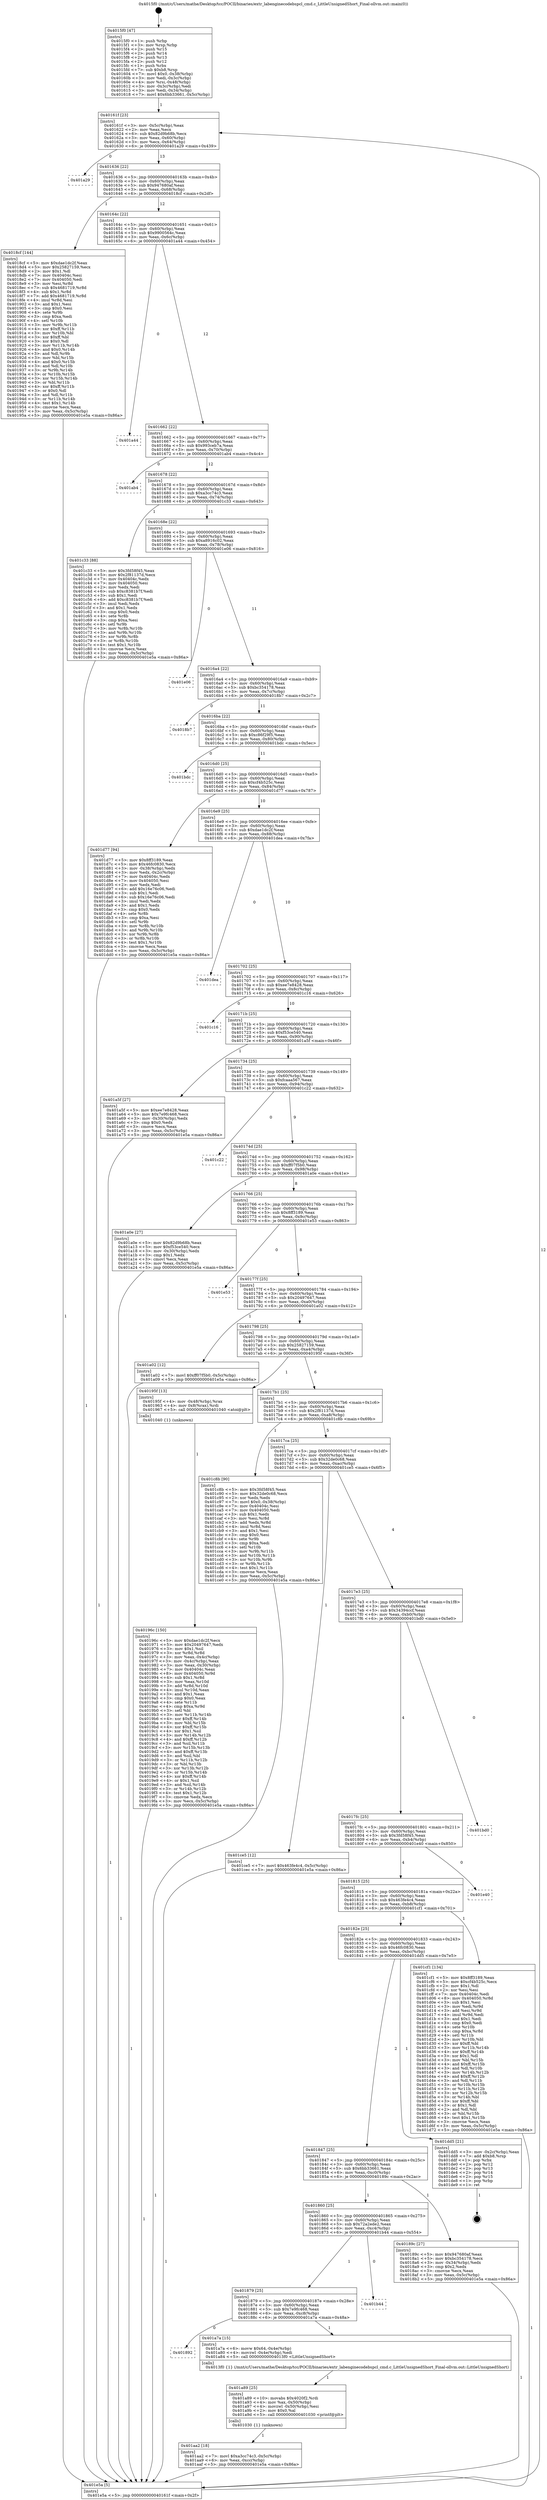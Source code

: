 digraph "0x4015f0" {
  label = "0x4015f0 (/mnt/c/Users/mathe/Desktop/tcc/POCII/binaries/extr_labenginecodebspcl_cmd.c_LittleUnsignedShort_Final-ollvm.out::main(0))"
  labelloc = "t"
  node[shape=record]

  Entry [label="",width=0.3,height=0.3,shape=circle,fillcolor=black,style=filled]
  "0x40161f" [label="{
     0x40161f [23]\l
     | [instrs]\l
     &nbsp;&nbsp;0x40161f \<+3\>: mov -0x5c(%rbp),%eax\l
     &nbsp;&nbsp;0x401622 \<+2\>: mov %eax,%ecx\l
     &nbsp;&nbsp;0x401624 \<+6\>: sub $0x82d9b68b,%ecx\l
     &nbsp;&nbsp;0x40162a \<+3\>: mov %eax,-0x60(%rbp)\l
     &nbsp;&nbsp;0x40162d \<+3\>: mov %ecx,-0x64(%rbp)\l
     &nbsp;&nbsp;0x401630 \<+6\>: je 0000000000401a29 \<main+0x439\>\l
  }"]
  "0x401a29" [label="{
     0x401a29\l
  }", style=dashed]
  "0x401636" [label="{
     0x401636 [22]\l
     | [instrs]\l
     &nbsp;&nbsp;0x401636 \<+5\>: jmp 000000000040163b \<main+0x4b\>\l
     &nbsp;&nbsp;0x40163b \<+3\>: mov -0x60(%rbp),%eax\l
     &nbsp;&nbsp;0x40163e \<+5\>: sub $0x947680af,%eax\l
     &nbsp;&nbsp;0x401643 \<+3\>: mov %eax,-0x68(%rbp)\l
     &nbsp;&nbsp;0x401646 \<+6\>: je 00000000004018cf \<main+0x2df\>\l
  }"]
  Exit [label="",width=0.3,height=0.3,shape=circle,fillcolor=black,style=filled,peripheries=2]
  "0x4018cf" [label="{
     0x4018cf [144]\l
     | [instrs]\l
     &nbsp;&nbsp;0x4018cf \<+5\>: mov $0xdae1dc2f,%eax\l
     &nbsp;&nbsp;0x4018d4 \<+5\>: mov $0x25827159,%ecx\l
     &nbsp;&nbsp;0x4018d9 \<+2\>: mov $0x1,%dl\l
     &nbsp;&nbsp;0x4018db \<+7\>: mov 0x40404c,%esi\l
     &nbsp;&nbsp;0x4018e2 \<+7\>: mov 0x404050,%edi\l
     &nbsp;&nbsp;0x4018e9 \<+3\>: mov %esi,%r8d\l
     &nbsp;&nbsp;0x4018ec \<+7\>: sub $0x4681719,%r8d\l
     &nbsp;&nbsp;0x4018f3 \<+4\>: sub $0x1,%r8d\l
     &nbsp;&nbsp;0x4018f7 \<+7\>: add $0x4681719,%r8d\l
     &nbsp;&nbsp;0x4018fe \<+4\>: imul %r8d,%esi\l
     &nbsp;&nbsp;0x401902 \<+3\>: and $0x1,%esi\l
     &nbsp;&nbsp;0x401905 \<+3\>: cmp $0x0,%esi\l
     &nbsp;&nbsp;0x401908 \<+4\>: sete %r9b\l
     &nbsp;&nbsp;0x40190c \<+3\>: cmp $0xa,%edi\l
     &nbsp;&nbsp;0x40190f \<+4\>: setl %r10b\l
     &nbsp;&nbsp;0x401913 \<+3\>: mov %r9b,%r11b\l
     &nbsp;&nbsp;0x401916 \<+4\>: xor $0xff,%r11b\l
     &nbsp;&nbsp;0x40191a \<+3\>: mov %r10b,%bl\l
     &nbsp;&nbsp;0x40191d \<+3\>: xor $0xff,%bl\l
     &nbsp;&nbsp;0x401920 \<+3\>: xor $0x0,%dl\l
     &nbsp;&nbsp;0x401923 \<+3\>: mov %r11b,%r14b\l
     &nbsp;&nbsp;0x401926 \<+4\>: and $0x0,%r14b\l
     &nbsp;&nbsp;0x40192a \<+3\>: and %dl,%r9b\l
     &nbsp;&nbsp;0x40192d \<+3\>: mov %bl,%r15b\l
     &nbsp;&nbsp;0x401930 \<+4\>: and $0x0,%r15b\l
     &nbsp;&nbsp;0x401934 \<+3\>: and %dl,%r10b\l
     &nbsp;&nbsp;0x401937 \<+3\>: or %r9b,%r14b\l
     &nbsp;&nbsp;0x40193a \<+3\>: or %r10b,%r15b\l
     &nbsp;&nbsp;0x40193d \<+3\>: xor %r15b,%r14b\l
     &nbsp;&nbsp;0x401940 \<+3\>: or %bl,%r11b\l
     &nbsp;&nbsp;0x401943 \<+4\>: xor $0xff,%r11b\l
     &nbsp;&nbsp;0x401947 \<+3\>: or $0x0,%dl\l
     &nbsp;&nbsp;0x40194a \<+3\>: and %dl,%r11b\l
     &nbsp;&nbsp;0x40194d \<+3\>: or %r11b,%r14b\l
     &nbsp;&nbsp;0x401950 \<+4\>: test $0x1,%r14b\l
     &nbsp;&nbsp;0x401954 \<+3\>: cmovne %ecx,%eax\l
     &nbsp;&nbsp;0x401957 \<+3\>: mov %eax,-0x5c(%rbp)\l
     &nbsp;&nbsp;0x40195a \<+5\>: jmp 0000000000401e5a \<main+0x86a\>\l
  }"]
  "0x40164c" [label="{
     0x40164c [22]\l
     | [instrs]\l
     &nbsp;&nbsp;0x40164c \<+5\>: jmp 0000000000401651 \<main+0x61\>\l
     &nbsp;&nbsp;0x401651 \<+3\>: mov -0x60(%rbp),%eax\l
     &nbsp;&nbsp;0x401654 \<+5\>: sub $0x9900564c,%eax\l
     &nbsp;&nbsp;0x401659 \<+3\>: mov %eax,-0x6c(%rbp)\l
     &nbsp;&nbsp;0x40165c \<+6\>: je 0000000000401a44 \<main+0x454\>\l
  }"]
  "0x401aa2" [label="{
     0x401aa2 [18]\l
     | [instrs]\l
     &nbsp;&nbsp;0x401aa2 \<+7\>: movl $0xa3cc74c3,-0x5c(%rbp)\l
     &nbsp;&nbsp;0x401aa9 \<+6\>: mov %eax,-0xcc(%rbp)\l
     &nbsp;&nbsp;0x401aaf \<+5\>: jmp 0000000000401e5a \<main+0x86a\>\l
  }"]
  "0x401a44" [label="{
     0x401a44\l
  }", style=dashed]
  "0x401662" [label="{
     0x401662 [22]\l
     | [instrs]\l
     &nbsp;&nbsp;0x401662 \<+5\>: jmp 0000000000401667 \<main+0x77\>\l
     &nbsp;&nbsp;0x401667 \<+3\>: mov -0x60(%rbp),%eax\l
     &nbsp;&nbsp;0x40166a \<+5\>: sub $0x993ceb7a,%eax\l
     &nbsp;&nbsp;0x40166f \<+3\>: mov %eax,-0x70(%rbp)\l
     &nbsp;&nbsp;0x401672 \<+6\>: je 0000000000401ab4 \<main+0x4c4\>\l
  }"]
  "0x401a89" [label="{
     0x401a89 [25]\l
     | [instrs]\l
     &nbsp;&nbsp;0x401a89 \<+10\>: movabs $0x4020f2,%rdi\l
     &nbsp;&nbsp;0x401a93 \<+4\>: mov %ax,-0x50(%rbp)\l
     &nbsp;&nbsp;0x401a97 \<+4\>: movzwl -0x50(%rbp),%esi\l
     &nbsp;&nbsp;0x401a9b \<+2\>: mov $0x0,%al\l
     &nbsp;&nbsp;0x401a9d \<+5\>: call 0000000000401030 \<printf@plt\>\l
     | [calls]\l
     &nbsp;&nbsp;0x401030 \{1\} (unknown)\l
  }"]
  "0x401ab4" [label="{
     0x401ab4\l
  }", style=dashed]
  "0x401678" [label="{
     0x401678 [22]\l
     | [instrs]\l
     &nbsp;&nbsp;0x401678 \<+5\>: jmp 000000000040167d \<main+0x8d\>\l
     &nbsp;&nbsp;0x40167d \<+3\>: mov -0x60(%rbp),%eax\l
     &nbsp;&nbsp;0x401680 \<+5\>: sub $0xa3cc74c3,%eax\l
     &nbsp;&nbsp;0x401685 \<+3\>: mov %eax,-0x74(%rbp)\l
     &nbsp;&nbsp;0x401688 \<+6\>: je 0000000000401c33 \<main+0x643\>\l
  }"]
  "0x401892" [label="{
     0x401892\l
  }", style=dashed]
  "0x401c33" [label="{
     0x401c33 [88]\l
     | [instrs]\l
     &nbsp;&nbsp;0x401c33 \<+5\>: mov $0x3fd58f45,%eax\l
     &nbsp;&nbsp;0x401c38 \<+5\>: mov $0x2f81137d,%ecx\l
     &nbsp;&nbsp;0x401c3d \<+7\>: mov 0x40404c,%edx\l
     &nbsp;&nbsp;0x401c44 \<+7\>: mov 0x404050,%esi\l
     &nbsp;&nbsp;0x401c4b \<+2\>: mov %edx,%edi\l
     &nbsp;&nbsp;0x401c4d \<+6\>: sub $0xc8381b7f,%edi\l
     &nbsp;&nbsp;0x401c53 \<+3\>: sub $0x1,%edi\l
     &nbsp;&nbsp;0x401c56 \<+6\>: add $0xc8381b7f,%edi\l
     &nbsp;&nbsp;0x401c5c \<+3\>: imul %edi,%edx\l
     &nbsp;&nbsp;0x401c5f \<+3\>: and $0x1,%edx\l
     &nbsp;&nbsp;0x401c62 \<+3\>: cmp $0x0,%edx\l
     &nbsp;&nbsp;0x401c65 \<+4\>: sete %r8b\l
     &nbsp;&nbsp;0x401c69 \<+3\>: cmp $0xa,%esi\l
     &nbsp;&nbsp;0x401c6c \<+4\>: setl %r9b\l
     &nbsp;&nbsp;0x401c70 \<+3\>: mov %r8b,%r10b\l
     &nbsp;&nbsp;0x401c73 \<+3\>: and %r9b,%r10b\l
     &nbsp;&nbsp;0x401c76 \<+3\>: xor %r9b,%r8b\l
     &nbsp;&nbsp;0x401c79 \<+3\>: or %r8b,%r10b\l
     &nbsp;&nbsp;0x401c7c \<+4\>: test $0x1,%r10b\l
     &nbsp;&nbsp;0x401c80 \<+3\>: cmovne %ecx,%eax\l
     &nbsp;&nbsp;0x401c83 \<+3\>: mov %eax,-0x5c(%rbp)\l
     &nbsp;&nbsp;0x401c86 \<+5\>: jmp 0000000000401e5a \<main+0x86a\>\l
  }"]
  "0x40168e" [label="{
     0x40168e [22]\l
     | [instrs]\l
     &nbsp;&nbsp;0x40168e \<+5\>: jmp 0000000000401693 \<main+0xa3\>\l
     &nbsp;&nbsp;0x401693 \<+3\>: mov -0x60(%rbp),%eax\l
     &nbsp;&nbsp;0x401696 \<+5\>: sub $0xa8916c02,%eax\l
     &nbsp;&nbsp;0x40169b \<+3\>: mov %eax,-0x78(%rbp)\l
     &nbsp;&nbsp;0x40169e \<+6\>: je 0000000000401e06 \<main+0x816\>\l
  }"]
  "0x401a7a" [label="{
     0x401a7a [15]\l
     | [instrs]\l
     &nbsp;&nbsp;0x401a7a \<+6\>: movw $0x64,-0x4e(%rbp)\l
     &nbsp;&nbsp;0x401a80 \<+4\>: movzwl -0x4e(%rbp),%edi\l
     &nbsp;&nbsp;0x401a84 \<+5\>: call 00000000004013f0 \<LittleUnsignedShort\>\l
     | [calls]\l
     &nbsp;&nbsp;0x4013f0 \{1\} (/mnt/c/Users/mathe/Desktop/tcc/POCII/binaries/extr_labenginecodebspcl_cmd.c_LittleUnsignedShort_Final-ollvm.out::LittleUnsignedShort)\l
  }"]
  "0x401e06" [label="{
     0x401e06\l
  }", style=dashed]
  "0x4016a4" [label="{
     0x4016a4 [22]\l
     | [instrs]\l
     &nbsp;&nbsp;0x4016a4 \<+5\>: jmp 00000000004016a9 \<main+0xb9\>\l
     &nbsp;&nbsp;0x4016a9 \<+3\>: mov -0x60(%rbp),%eax\l
     &nbsp;&nbsp;0x4016ac \<+5\>: sub $0xbc354178,%eax\l
     &nbsp;&nbsp;0x4016b1 \<+3\>: mov %eax,-0x7c(%rbp)\l
     &nbsp;&nbsp;0x4016b4 \<+6\>: je 00000000004018b7 \<main+0x2c7\>\l
  }"]
  "0x401879" [label="{
     0x401879 [25]\l
     | [instrs]\l
     &nbsp;&nbsp;0x401879 \<+5\>: jmp 000000000040187e \<main+0x28e\>\l
     &nbsp;&nbsp;0x40187e \<+3\>: mov -0x60(%rbp),%eax\l
     &nbsp;&nbsp;0x401881 \<+5\>: sub $0x7e9fc468,%eax\l
     &nbsp;&nbsp;0x401886 \<+6\>: mov %eax,-0xc8(%rbp)\l
     &nbsp;&nbsp;0x40188c \<+6\>: je 0000000000401a7a \<main+0x48a\>\l
  }"]
  "0x4018b7" [label="{
     0x4018b7\l
  }", style=dashed]
  "0x4016ba" [label="{
     0x4016ba [22]\l
     | [instrs]\l
     &nbsp;&nbsp;0x4016ba \<+5\>: jmp 00000000004016bf \<main+0xcf\>\l
     &nbsp;&nbsp;0x4016bf \<+3\>: mov -0x60(%rbp),%eax\l
     &nbsp;&nbsp;0x4016c2 \<+5\>: sub $0xc86f29f5,%eax\l
     &nbsp;&nbsp;0x4016c7 \<+3\>: mov %eax,-0x80(%rbp)\l
     &nbsp;&nbsp;0x4016ca \<+6\>: je 0000000000401bdc \<main+0x5ec\>\l
  }"]
  "0x401b44" [label="{
     0x401b44\l
  }", style=dashed]
  "0x401bdc" [label="{
     0x401bdc\l
  }", style=dashed]
  "0x4016d0" [label="{
     0x4016d0 [25]\l
     | [instrs]\l
     &nbsp;&nbsp;0x4016d0 \<+5\>: jmp 00000000004016d5 \<main+0xe5\>\l
     &nbsp;&nbsp;0x4016d5 \<+3\>: mov -0x60(%rbp),%eax\l
     &nbsp;&nbsp;0x4016d8 \<+5\>: sub $0xcf4b525c,%eax\l
     &nbsp;&nbsp;0x4016dd \<+6\>: mov %eax,-0x84(%rbp)\l
     &nbsp;&nbsp;0x4016e3 \<+6\>: je 0000000000401d77 \<main+0x787\>\l
  }"]
  "0x40196c" [label="{
     0x40196c [150]\l
     | [instrs]\l
     &nbsp;&nbsp;0x40196c \<+5\>: mov $0xdae1dc2f,%ecx\l
     &nbsp;&nbsp;0x401971 \<+5\>: mov $0x20497647,%edx\l
     &nbsp;&nbsp;0x401976 \<+3\>: mov $0x1,%sil\l
     &nbsp;&nbsp;0x401979 \<+3\>: xor %r8d,%r8d\l
     &nbsp;&nbsp;0x40197c \<+3\>: mov %eax,-0x4c(%rbp)\l
     &nbsp;&nbsp;0x40197f \<+3\>: mov -0x4c(%rbp),%eax\l
     &nbsp;&nbsp;0x401982 \<+3\>: mov %eax,-0x30(%rbp)\l
     &nbsp;&nbsp;0x401985 \<+7\>: mov 0x40404c,%eax\l
     &nbsp;&nbsp;0x40198c \<+8\>: mov 0x404050,%r9d\l
     &nbsp;&nbsp;0x401994 \<+4\>: sub $0x1,%r8d\l
     &nbsp;&nbsp;0x401998 \<+3\>: mov %eax,%r10d\l
     &nbsp;&nbsp;0x40199b \<+3\>: add %r8d,%r10d\l
     &nbsp;&nbsp;0x40199e \<+4\>: imul %r10d,%eax\l
     &nbsp;&nbsp;0x4019a2 \<+3\>: and $0x1,%eax\l
     &nbsp;&nbsp;0x4019a5 \<+3\>: cmp $0x0,%eax\l
     &nbsp;&nbsp;0x4019a8 \<+4\>: sete %r11b\l
     &nbsp;&nbsp;0x4019ac \<+4\>: cmp $0xa,%r9d\l
     &nbsp;&nbsp;0x4019b0 \<+3\>: setl %bl\l
     &nbsp;&nbsp;0x4019b3 \<+3\>: mov %r11b,%r14b\l
     &nbsp;&nbsp;0x4019b6 \<+4\>: xor $0xff,%r14b\l
     &nbsp;&nbsp;0x4019ba \<+3\>: mov %bl,%r15b\l
     &nbsp;&nbsp;0x4019bd \<+4\>: xor $0xff,%r15b\l
     &nbsp;&nbsp;0x4019c1 \<+4\>: xor $0x1,%sil\l
     &nbsp;&nbsp;0x4019c5 \<+3\>: mov %r14b,%r12b\l
     &nbsp;&nbsp;0x4019c8 \<+4\>: and $0xff,%r12b\l
     &nbsp;&nbsp;0x4019cc \<+3\>: and %sil,%r11b\l
     &nbsp;&nbsp;0x4019cf \<+3\>: mov %r15b,%r13b\l
     &nbsp;&nbsp;0x4019d2 \<+4\>: and $0xff,%r13b\l
     &nbsp;&nbsp;0x4019d6 \<+3\>: and %sil,%bl\l
     &nbsp;&nbsp;0x4019d9 \<+3\>: or %r11b,%r12b\l
     &nbsp;&nbsp;0x4019dc \<+3\>: or %bl,%r13b\l
     &nbsp;&nbsp;0x4019df \<+3\>: xor %r13b,%r12b\l
     &nbsp;&nbsp;0x4019e2 \<+3\>: or %r15b,%r14b\l
     &nbsp;&nbsp;0x4019e5 \<+4\>: xor $0xff,%r14b\l
     &nbsp;&nbsp;0x4019e9 \<+4\>: or $0x1,%sil\l
     &nbsp;&nbsp;0x4019ed \<+3\>: and %sil,%r14b\l
     &nbsp;&nbsp;0x4019f0 \<+3\>: or %r14b,%r12b\l
     &nbsp;&nbsp;0x4019f3 \<+4\>: test $0x1,%r12b\l
     &nbsp;&nbsp;0x4019f7 \<+3\>: cmovne %edx,%ecx\l
     &nbsp;&nbsp;0x4019fa \<+3\>: mov %ecx,-0x5c(%rbp)\l
     &nbsp;&nbsp;0x4019fd \<+5\>: jmp 0000000000401e5a \<main+0x86a\>\l
  }"]
  "0x401d77" [label="{
     0x401d77 [94]\l
     | [instrs]\l
     &nbsp;&nbsp;0x401d77 \<+5\>: mov $0x8ff3189,%eax\l
     &nbsp;&nbsp;0x401d7c \<+5\>: mov $0x46fc0830,%ecx\l
     &nbsp;&nbsp;0x401d81 \<+3\>: mov -0x38(%rbp),%edx\l
     &nbsp;&nbsp;0x401d84 \<+3\>: mov %edx,-0x2c(%rbp)\l
     &nbsp;&nbsp;0x401d87 \<+7\>: mov 0x40404c,%edx\l
     &nbsp;&nbsp;0x401d8e \<+7\>: mov 0x404050,%esi\l
     &nbsp;&nbsp;0x401d95 \<+2\>: mov %edx,%edi\l
     &nbsp;&nbsp;0x401d97 \<+6\>: add $0x16e76c06,%edi\l
     &nbsp;&nbsp;0x401d9d \<+3\>: sub $0x1,%edi\l
     &nbsp;&nbsp;0x401da0 \<+6\>: sub $0x16e76c06,%edi\l
     &nbsp;&nbsp;0x401da6 \<+3\>: imul %edi,%edx\l
     &nbsp;&nbsp;0x401da9 \<+3\>: and $0x1,%edx\l
     &nbsp;&nbsp;0x401dac \<+3\>: cmp $0x0,%edx\l
     &nbsp;&nbsp;0x401daf \<+4\>: sete %r8b\l
     &nbsp;&nbsp;0x401db3 \<+3\>: cmp $0xa,%esi\l
     &nbsp;&nbsp;0x401db6 \<+4\>: setl %r9b\l
     &nbsp;&nbsp;0x401dba \<+3\>: mov %r8b,%r10b\l
     &nbsp;&nbsp;0x401dbd \<+3\>: and %r9b,%r10b\l
     &nbsp;&nbsp;0x401dc0 \<+3\>: xor %r9b,%r8b\l
     &nbsp;&nbsp;0x401dc3 \<+3\>: or %r8b,%r10b\l
     &nbsp;&nbsp;0x401dc6 \<+4\>: test $0x1,%r10b\l
     &nbsp;&nbsp;0x401dca \<+3\>: cmovne %ecx,%eax\l
     &nbsp;&nbsp;0x401dcd \<+3\>: mov %eax,-0x5c(%rbp)\l
     &nbsp;&nbsp;0x401dd0 \<+5\>: jmp 0000000000401e5a \<main+0x86a\>\l
  }"]
  "0x4016e9" [label="{
     0x4016e9 [25]\l
     | [instrs]\l
     &nbsp;&nbsp;0x4016e9 \<+5\>: jmp 00000000004016ee \<main+0xfe\>\l
     &nbsp;&nbsp;0x4016ee \<+3\>: mov -0x60(%rbp),%eax\l
     &nbsp;&nbsp;0x4016f1 \<+5\>: sub $0xdae1dc2f,%eax\l
     &nbsp;&nbsp;0x4016f6 \<+6\>: mov %eax,-0x88(%rbp)\l
     &nbsp;&nbsp;0x4016fc \<+6\>: je 0000000000401dea \<main+0x7fa\>\l
  }"]
  "0x4015f0" [label="{
     0x4015f0 [47]\l
     | [instrs]\l
     &nbsp;&nbsp;0x4015f0 \<+1\>: push %rbp\l
     &nbsp;&nbsp;0x4015f1 \<+3\>: mov %rsp,%rbp\l
     &nbsp;&nbsp;0x4015f4 \<+2\>: push %r15\l
     &nbsp;&nbsp;0x4015f6 \<+2\>: push %r14\l
     &nbsp;&nbsp;0x4015f8 \<+2\>: push %r13\l
     &nbsp;&nbsp;0x4015fa \<+2\>: push %r12\l
     &nbsp;&nbsp;0x4015fc \<+1\>: push %rbx\l
     &nbsp;&nbsp;0x4015fd \<+7\>: sub $0xb8,%rsp\l
     &nbsp;&nbsp;0x401604 \<+7\>: movl $0x0,-0x38(%rbp)\l
     &nbsp;&nbsp;0x40160b \<+3\>: mov %edi,-0x3c(%rbp)\l
     &nbsp;&nbsp;0x40160e \<+4\>: mov %rsi,-0x48(%rbp)\l
     &nbsp;&nbsp;0x401612 \<+3\>: mov -0x3c(%rbp),%edi\l
     &nbsp;&nbsp;0x401615 \<+3\>: mov %edi,-0x34(%rbp)\l
     &nbsp;&nbsp;0x401618 \<+7\>: movl $0x6bb33661,-0x5c(%rbp)\l
  }"]
  "0x401dea" [label="{
     0x401dea\l
  }", style=dashed]
  "0x401702" [label="{
     0x401702 [25]\l
     | [instrs]\l
     &nbsp;&nbsp;0x401702 \<+5\>: jmp 0000000000401707 \<main+0x117\>\l
     &nbsp;&nbsp;0x401707 \<+3\>: mov -0x60(%rbp),%eax\l
     &nbsp;&nbsp;0x40170a \<+5\>: sub $0xee7e8428,%eax\l
     &nbsp;&nbsp;0x40170f \<+6\>: mov %eax,-0x8c(%rbp)\l
     &nbsp;&nbsp;0x401715 \<+6\>: je 0000000000401c16 \<main+0x626\>\l
  }"]
  "0x401e5a" [label="{
     0x401e5a [5]\l
     | [instrs]\l
     &nbsp;&nbsp;0x401e5a \<+5\>: jmp 000000000040161f \<main+0x2f\>\l
  }"]
  "0x401c16" [label="{
     0x401c16\l
  }", style=dashed]
  "0x40171b" [label="{
     0x40171b [25]\l
     | [instrs]\l
     &nbsp;&nbsp;0x40171b \<+5\>: jmp 0000000000401720 \<main+0x130\>\l
     &nbsp;&nbsp;0x401720 \<+3\>: mov -0x60(%rbp),%eax\l
     &nbsp;&nbsp;0x401723 \<+5\>: sub $0xf53ce540,%eax\l
     &nbsp;&nbsp;0x401728 \<+6\>: mov %eax,-0x90(%rbp)\l
     &nbsp;&nbsp;0x40172e \<+6\>: je 0000000000401a5f \<main+0x46f\>\l
  }"]
  "0x401860" [label="{
     0x401860 [25]\l
     | [instrs]\l
     &nbsp;&nbsp;0x401860 \<+5\>: jmp 0000000000401865 \<main+0x275\>\l
     &nbsp;&nbsp;0x401865 \<+3\>: mov -0x60(%rbp),%eax\l
     &nbsp;&nbsp;0x401868 \<+5\>: sub $0x72a2ede2,%eax\l
     &nbsp;&nbsp;0x40186d \<+6\>: mov %eax,-0xc4(%rbp)\l
     &nbsp;&nbsp;0x401873 \<+6\>: je 0000000000401b44 \<main+0x554\>\l
  }"]
  "0x401a5f" [label="{
     0x401a5f [27]\l
     | [instrs]\l
     &nbsp;&nbsp;0x401a5f \<+5\>: mov $0xee7e8428,%eax\l
     &nbsp;&nbsp;0x401a64 \<+5\>: mov $0x7e9fc468,%ecx\l
     &nbsp;&nbsp;0x401a69 \<+3\>: mov -0x30(%rbp),%edx\l
     &nbsp;&nbsp;0x401a6c \<+3\>: cmp $0x0,%edx\l
     &nbsp;&nbsp;0x401a6f \<+3\>: cmove %ecx,%eax\l
     &nbsp;&nbsp;0x401a72 \<+3\>: mov %eax,-0x5c(%rbp)\l
     &nbsp;&nbsp;0x401a75 \<+5\>: jmp 0000000000401e5a \<main+0x86a\>\l
  }"]
  "0x401734" [label="{
     0x401734 [25]\l
     | [instrs]\l
     &nbsp;&nbsp;0x401734 \<+5\>: jmp 0000000000401739 \<main+0x149\>\l
     &nbsp;&nbsp;0x401739 \<+3\>: mov -0x60(%rbp),%eax\l
     &nbsp;&nbsp;0x40173c \<+5\>: sub $0xfcaaa567,%eax\l
     &nbsp;&nbsp;0x401741 \<+6\>: mov %eax,-0x94(%rbp)\l
     &nbsp;&nbsp;0x401747 \<+6\>: je 0000000000401c22 \<main+0x632\>\l
  }"]
  "0x40189c" [label="{
     0x40189c [27]\l
     | [instrs]\l
     &nbsp;&nbsp;0x40189c \<+5\>: mov $0x947680af,%eax\l
     &nbsp;&nbsp;0x4018a1 \<+5\>: mov $0xbc354178,%ecx\l
     &nbsp;&nbsp;0x4018a6 \<+3\>: mov -0x34(%rbp),%edx\l
     &nbsp;&nbsp;0x4018a9 \<+3\>: cmp $0x2,%edx\l
     &nbsp;&nbsp;0x4018ac \<+3\>: cmovne %ecx,%eax\l
     &nbsp;&nbsp;0x4018af \<+3\>: mov %eax,-0x5c(%rbp)\l
     &nbsp;&nbsp;0x4018b2 \<+5\>: jmp 0000000000401e5a \<main+0x86a\>\l
  }"]
  "0x401c22" [label="{
     0x401c22\l
  }", style=dashed]
  "0x40174d" [label="{
     0x40174d [25]\l
     | [instrs]\l
     &nbsp;&nbsp;0x40174d \<+5\>: jmp 0000000000401752 \<main+0x162\>\l
     &nbsp;&nbsp;0x401752 \<+3\>: mov -0x60(%rbp),%eax\l
     &nbsp;&nbsp;0x401755 \<+5\>: sub $0xff07f5b0,%eax\l
     &nbsp;&nbsp;0x40175a \<+6\>: mov %eax,-0x98(%rbp)\l
     &nbsp;&nbsp;0x401760 \<+6\>: je 0000000000401a0e \<main+0x41e\>\l
  }"]
  "0x401847" [label="{
     0x401847 [25]\l
     | [instrs]\l
     &nbsp;&nbsp;0x401847 \<+5\>: jmp 000000000040184c \<main+0x25c\>\l
     &nbsp;&nbsp;0x40184c \<+3\>: mov -0x60(%rbp),%eax\l
     &nbsp;&nbsp;0x40184f \<+5\>: sub $0x6bb33661,%eax\l
     &nbsp;&nbsp;0x401854 \<+6\>: mov %eax,-0xc0(%rbp)\l
     &nbsp;&nbsp;0x40185a \<+6\>: je 000000000040189c \<main+0x2ac\>\l
  }"]
  "0x401a0e" [label="{
     0x401a0e [27]\l
     | [instrs]\l
     &nbsp;&nbsp;0x401a0e \<+5\>: mov $0x82d9b68b,%eax\l
     &nbsp;&nbsp;0x401a13 \<+5\>: mov $0xf53ce540,%ecx\l
     &nbsp;&nbsp;0x401a18 \<+3\>: mov -0x30(%rbp),%edx\l
     &nbsp;&nbsp;0x401a1b \<+3\>: cmp $0x1,%edx\l
     &nbsp;&nbsp;0x401a1e \<+3\>: cmovl %ecx,%eax\l
     &nbsp;&nbsp;0x401a21 \<+3\>: mov %eax,-0x5c(%rbp)\l
     &nbsp;&nbsp;0x401a24 \<+5\>: jmp 0000000000401e5a \<main+0x86a\>\l
  }"]
  "0x401766" [label="{
     0x401766 [25]\l
     | [instrs]\l
     &nbsp;&nbsp;0x401766 \<+5\>: jmp 000000000040176b \<main+0x17b\>\l
     &nbsp;&nbsp;0x40176b \<+3\>: mov -0x60(%rbp),%eax\l
     &nbsp;&nbsp;0x40176e \<+5\>: sub $0x8ff3189,%eax\l
     &nbsp;&nbsp;0x401773 \<+6\>: mov %eax,-0x9c(%rbp)\l
     &nbsp;&nbsp;0x401779 \<+6\>: je 0000000000401e53 \<main+0x863\>\l
  }"]
  "0x401dd5" [label="{
     0x401dd5 [21]\l
     | [instrs]\l
     &nbsp;&nbsp;0x401dd5 \<+3\>: mov -0x2c(%rbp),%eax\l
     &nbsp;&nbsp;0x401dd8 \<+7\>: add $0xb8,%rsp\l
     &nbsp;&nbsp;0x401ddf \<+1\>: pop %rbx\l
     &nbsp;&nbsp;0x401de0 \<+2\>: pop %r12\l
     &nbsp;&nbsp;0x401de2 \<+2\>: pop %r13\l
     &nbsp;&nbsp;0x401de4 \<+2\>: pop %r14\l
     &nbsp;&nbsp;0x401de6 \<+2\>: pop %r15\l
     &nbsp;&nbsp;0x401de8 \<+1\>: pop %rbp\l
     &nbsp;&nbsp;0x401de9 \<+1\>: ret\l
  }"]
  "0x401e53" [label="{
     0x401e53\l
  }", style=dashed]
  "0x40177f" [label="{
     0x40177f [25]\l
     | [instrs]\l
     &nbsp;&nbsp;0x40177f \<+5\>: jmp 0000000000401784 \<main+0x194\>\l
     &nbsp;&nbsp;0x401784 \<+3\>: mov -0x60(%rbp),%eax\l
     &nbsp;&nbsp;0x401787 \<+5\>: sub $0x20497647,%eax\l
     &nbsp;&nbsp;0x40178c \<+6\>: mov %eax,-0xa0(%rbp)\l
     &nbsp;&nbsp;0x401792 \<+6\>: je 0000000000401a02 \<main+0x412\>\l
  }"]
  "0x40182e" [label="{
     0x40182e [25]\l
     | [instrs]\l
     &nbsp;&nbsp;0x40182e \<+5\>: jmp 0000000000401833 \<main+0x243\>\l
     &nbsp;&nbsp;0x401833 \<+3\>: mov -0x60(%rbp),%eax\l
     &nbsp;&nbsp;0x401836 \<+5\>: sub $0x46fc0830,%eax\l
     &nbsp;&nbsp;0x40183b \<+6\>: mov %eax,-0xbc(%rbp)\l
     &nbsp;&nbsp;0x401841 \<+6\>: je 0000000000401dd5 \<main+0x7e5\>\l
  }"]
  "0x401a02" [label="{
     0x401a02 [12]\l
     | [instrs]\l
     &nbsp;&nbsp;0x401a02 \<+7\>: movl $0xff07f5b0,-0x5c(%rbp)\l
     &nbsp;&nbsp;0x401a09 \<+5\>: jmp 0000000000401e5a \<main+0x86a\>\l
  }"]
  "0x401798" [label="{
     0x401798 [25]\l
     | [instrs]\l
     &nbsp;&nbsp;0x401798 \<+5\>: jmp 000000000040179d \<main+0x1ad\>\l
     &nbsp;&nbsp;0x40179d \<+3\>: mov -0x60(%rbp),%eax\l
     &nbsp;&nbsp;0x4017a0 \<+5\>: sub $0x25827159,%eax\l
     &nbsp;&nbsp;0x4017a5 \<+6\>: mov %eax,-0xa4(%rbp)\l
     &nbsp;&nbsp;0x4017ab \<+6\>: je 000000000040195f \<main+0x36f\>\l
  }"]
  "0x401cf1" [label="{
     0x401cf1 [134]\l
     | [instrs]\l
     &nbsp;&nbsp;0x401cf1 \<+5\>: mov $0x8ff3189,%eax\l
     &nbsp;&nbsp;0x401cf6 \<+5\>: mov $0xcf4b525c,%ecx\l
     &nbsp;&nbsp;0x401cfb \<+2\>: mov $0x1,%dl\l
     &nbsp;&nbsp;0x401cfd \<+2\>: xor %esi,%esi\l
     &nbsp;&nbsp;0x401cff \<+7\>: mov 0x40404c,%edi\l
     &nbsp;&nbsp;0x401d06 \<+8\>: mov 0x404050,%r8d\l
     &nbsp;&nbsp;0x401d0e \<+3\>: sub $0x1,%esi\l
     &nbsp;&nbsp;0x401d11 \<+3\>: mov %edi,%r9d\l
     &nbsp;&nbsp;0x401d14 \<+3\>: add %esi,%r9d\l
     &nbsp;&nbsp;0x401d17 \<+4\>: imul %r9d,%edi\l
     &nbsp;&nbsp;0x401d1b \<+3\>: and $0x1,%edi\l
     &nbsp;&nbsp;0x401d1e \<+3\>: cmp $0x0,%edi\l
     &nbsp;&nbsp;0x401d21 \<+4\>: sete %r10b\l
     &nbsp;&nbsp;0x401d25 \<+4\>: cmp $0xa,%r8d\l
     &nbsp;&nbsp;0x401d29 \<+4\>: setl %r11b\l
     &nbsp;&nbsp;0x401d2d \<+3\>: mov %r10b,%bl\l
     &nbsp;&nbsp;0x401d30 \<+3\>: xor $0xff,%bl\l
     &nbsp;&nbsp;0x401d33 \<+3\>: mov %r11b,%r14b\l
     &nbsp;&nbsp;0x401d36 \<+4\>: xor $0xff,%r14b\l
     &nbsp;&nbsp;0x401d3a \<+3\>: xor $0x1,%dl\l
     &nbsp;&nbsp;0x401d3d \<+3\>: mov %bl,%r15b\l
     &nbsp;&nbsp;0x401d40 \<+4\>: and $0xff,%r15b\l
     &nbsp;&nbsp;0x401d44 \<+3\>: and %dl,%r10b\l
     &nbsp;&nbsp;0x401d47 \<+3\>: mov %r14b,%r12b\l
     &nbsp;&nbsp;0x401d4a \<+4\>: and $0xff,%r12b\l
     &nbsp;&nbsp;0x401d4e \<+3\>: and %dl,%r11b\l
     &nbsp;&nbsp;0x401d51 \<+3\>: or %r10b,%r15b\l
     &nbsp;&nbsp;0x401d54 \<+3\>: or %r11b,%r12b\l
     &nbsp;&nbsp;0x401d57 \<+3\>: xor %r12b,%r15b\l
     &nbsp;&nbsp;0x401d5a \<+3\>: or %r14b,%bl\l
     &nbsp;&nbsp;0x401d5d \<+3\>: xor $0xff,%bl\l
     &nbsp;&nbsp;0x401d60 \<+3\>: or $0x1,%dl\l
     &nbsp;&nbsp;0x401d63 \<+2\>: and %dl,%bl\l
     &nbsp;&nbsp;0x401d65 \<+3\>: or %bl,%r15b\l
     &nbsp;&nbsp;0x401d68 \<+4\>: test $0x1,%r15b\l
     &nbsp;&nbsp;0x401d6c \<+3\>: cmovne %ecx,%eax\l
     &nbsp;&nbsp;0x401d6f \<+3\>: mov %eax,-0x5c(%rbp)\l
     &nbsp;&nbsp;0x401d72 \<+5\>: jmp 0000000000401e5a \<main+0x86a\>\l
  }"]
  "0x40195f" [label="{
     0x40195f [13]\l
     | [instrs]\l
     &nbsp;&nbsp;0x40195f \<+4\>: mov -0x48(%rbp),%rax\l
     &nbsp;&nbsp;0x401963 \<+4\>: mov 0x8(%rax),%rdi\l
     &nbsp;&nbsp;0x401967 \<+5\>: call 0000000000401040 \<atoi@plt\>\l
     | [calls]\l
     &nbsp;&nbsp;0x401040 \{1\} (unknown)\l
  }"]
  "0x4017b1" [label="{
     0x4017b1 [25]\l
     | [instrs]\l
     &nbsp;&nbsp;0x4017b1 \<+5\>: jmp 00000000004017b6 \<main+0x1c6\>\l
     &nbsp;&nbsp;0x4017b6 \<+3\>: mov -0x60(%rbp),%eax\l
     &nbsp;&nbsp;0x4017b9 \<+5\>: sub $0x2f81137d,%eax\l
     &nbsp;&nbsp;0x4017be \<+6\>: mov %eax,-0xa8(%rbp)\l
     &nbsp;&nbsp;0x4017c4 \<+6\>: je 0000000000401c8b \<main+0x69b\>\l
  }"]
  "0x401815" [label="{
     0x401815 [25]\l
     | [instrs]\l
     &nbsp;&nbsp;0x401815 \<+5\>: jmp 000000000040181a \<main+0x22a\>\l
     &nbsp;&nbsp;0x40181a \<+3\>: mov -0x60(%rbp),%eax\l
     &nbsp;&nbsp;0x40181d \<+5\>: sub $0x463fe4c4,%eax\l
     &nbsp;&nbsp;0x401822 \<+6\>: mov %eax,-0xb8(%rbp)\l
     &nbsp;&nbsp;0x401828 \<+6\>: je 0000000000401cf1 \<main+0x701\>\l
  }"]
  "0x401c8b" [label="{
     0x401c8b [90]\l
     | [instrs]\l
     &nbsp;&nbsp;0x401c8b \<+5\>: mov $0x3fd58f45,%eax\l
     &nbsp;&nbsp;0x401c90 \<+5\>: mov $0x32de0c68,%ecx\l
     &nbsp;&nbsp;0x401c95 \<+2\>: xor %edx,%edx\l
     &nbsp;&nbsp;0x401c97 \<+7\>: movl $0x0,-0x38(%rbp)\l
     &nbsp;&nbsp;0x401c9e \<+7\>: mov 0x40404c,%esi\l
     &nbsp;&nbsp;0x401ca5 \<+7\>: mov 0x404050,%edi\l
     &nbsp;&nbsp;0x401cac \<+3\>: sub $0x1,%edx\l
     &nbsp;&nbsp;0x401caf \<+3\>: mov %esi,%r8d\l
     &nbsp;&nbsp;0x401cb2 \<+3\>: add %edx,%r8d\l
     &nbsp;&nbsp;0x401cb5 \<+4\>: imul %r8d,%esi\l
     &nbsp;&nbsp;0x401cb9 \<+3\>: and $0x1,%esi\l
     &nbsp;&nbsp;0x401cbc \<+3\>: cmp $0x0,%esi\l
     &nbsp;&nbsp;0x401cbf \<+4\>: sete %r9b\l
     &nbsp;&nbsp;0x401cc3 \<+3\>: cmp $0xa,%edi\l
     &nbsp;&nbsp;0x401cc6 \<+4\>: setl %r10b\l
     &nbsp;&nbsp;0x401cca \<+3\>: mov %r9b,%r11b\l
     &nbsp;&nbsp;0x401ccd \<+3\>: and %r10b,%r11b\l
     &nbsp;&nbsp;0x401cd0 \<+3\>: xor %r10b,%r9b\l
     &nbsp;&nbsp;0x401cd3 \<+3\>: or %r9b,%r11b\l
     &nbsp;&nbsp;0x401cd6 \<+4\>: test $0x1,%r11b\l
     &nbsp;&nbsp;0x401cda \<+3\>: cmovne %ecx,%eax\l
     &nbsp;&nbsp;0x401cdd \<+3\>: mov %eax,-0x5c(%rbp)\l
     &nbsp;&nbsp;0x401ce0 \<+5\>: jmp 0000000000401e5a \<main+0x86a\>\l
  }"]
  "0x4017ca" [label="{
     0x4017ca [25]\l
     | [instrs]\l
     &nbsp;&nbsp;0x4017ca \<+5\>: jmp 00000000004017cf \<main+0x1df\>\l
     &nbsp;&nbsp;0x4017cf \<+3\>: mov -0x60(%rbp),%eax\l
     &nbsp;&nbsp;0x4017d2 \<+5\>: sub $0x32de0c68,%eax\l
     &nbsp;&nbsp;0x4017d7 \<+6\>: mov %eax,-0xac(%rbp)\l
     &nbsp;&nbsp;0x4017dd \<+6\>: je 0000000000401ce5 \<main+0x6f5\>\l
  }"]
  "0x401e40" [label="{
     0x401e40\l
  }", style=dashed]
  "0x401ce5" [label="{
     0x401ce5 [12]\l
     | [instrs]\l
     &nbsp;&nbsp;0x401ce5 \<+7\>: movl $0x463fe4c4,-0x5c(%rbp)\l
     &nbsp;&nbsp;0x401cec \<+5\>: jmp 0000000000401e5a \<main+0x86a\>\l
  }"]
  "0x4017e3" [label="{
     0x4017e3 [25]\l
     | [instrs]\l
     &nbsp;&nbsp;0x4017e3 \<+5\>: jmp 00000000004017e8 \<main+0x1f8\>\l
     &nbsp;&nbsp;0x4017e8 \<+3\>: mov -0x60(%rbp),%eax\l
     &nbsp;&nbsp;0x4017eb \<+5\>: sub $0x34394ccf,%eax\l
     &nbsp;&nbsp;0x4017f0 \<+6\>: mov %eax,-0xb0(%rbp)\l
     &nbsp;&nbsp;0x4017f6 \<+6\>: je 0000000000401bd0 \<main+0x5e0\>\l
  }"]
  "0x4017fc" [label="{
     0x4017fc [25]\l
     | [instrs]\l
     &nbsp;&nbsp;0x4017fc \<+5\>: jmp 0000000000401801 \<main+0x211\>\l
     &nbsp;&nbsp;0x401801 \<+3\>: mov -0x60(%rbp),%eax\l
     &nbsp;&nbsp;0x401804 \<+5\>: sub $0x3fd58f45,%eax\l
     &nbsp;&nbsp;0x401809 \<+6\>: mov %eax,-0xb4(%rbp)\l
     &nbsp;&nbsp;0x40180f \<+6\>: je 0000000000401e40 \<main+0x850\>\l
  }"]
  "0x401bd0" [label="{
     0x401bd0\l
  }", style=dashed]
  Entry -> "0x4015f0" [label=" 1"]
  "0x40161f" -> "0x401a29" [label=" 0"]
  "0x40161f" -> "0x401636" [label=" 13"]
  "0x401dd5" -> Exit [label=" 1"]
  "0x401636" -> "0x4018cf" [label=" 1"]
  "0x401636" -> "0x40164c" [label=" 12"]
  "0x401d77" -> "0x401e5a" [label=" 1"]
  "0x40164c" -> "0x401a44" [label=" 0"]
  "0x40164c" -> "0x401662" [label=" 12"]
  "0x401cf1" -> "0x401e5a" [label=" 1"]
  "0x401662" -> "0x401ab4" [label=" 0"]
  "0x401662" -> "0x401678" [label=" 12"]
  "0x401ce5" -> "0x401e5a" [label=" 1"]
  "0x401678" -> "0x401c33" [label=" 1"]
  "0x401678" -> "0x40168e" [label=" 11"]
  "0x401c8b" -> "0x401e5a" [label=" 1"]
  "0x40168e" -> "0x401e06" [label=" 0"]
  "0x40168e" -> "0x4016a4" [label=" 11"]
  "0x401c33" -> "0x401e5a" [label=" 1"]
  "0x4016a4" -> "0x4018b7" [label=" 0"]
  "0x4016a4" -> "0x4016ba" [label=" 11"]
  "0x401a89" -> "0x401aa2" [label=" 1"]
  "0x4016ba" -> "0x401bdc" [label=" 0"]
  "0x4016ba" -> "0x4016d0" [label=" 11"]
  "0x401a7a" -> "0x401a89" [label=" 1"]
  "0x4016d0" -> "0x401d77" [label=" 1"]
  "0x4016d0" -> "0x4016e9" [label=" 10"]
  "0x401879" -> "0x401a7a" [label=" 1"]
  "0x4016e9" -> "0x401dea" [label=" 0"]
  "0x4016e9" -> "0x401702" [label=" 10"]
  "0x401aa2" -> "0x401e5a" [label=" 1"]
  "0x401702" -> "0x401c16" [label=" 0"]
  "0x401702" -> "0x40171b" [label=" 10"]
  "0x401860" -> "0x401879" [label=" 1"]
  "0x40171b" -> "0x401a5f" [label=" 1"]
  "0x40171b" -> "0x401734" [label=" 9"]
  "0x401860" -> "0x401b44" [label=" 0"]
  "0x401734" -> "0x401c22" [label=" 0"]
  "0x401734" -> "0x40174d" [label=" 9"]
  "0x401879" -> "0x401892" [label=" 0"]
  "0x40174d" -> "0x401a0e" [label=" 1"]
  "0x40174d" -> "0x401766" [label=" 8"]
  "0x401a0e" -> "0x401e5a" [label=" 1"]
  "0x401766" -> "0x401e53" [label=" 0"]
  "0x401766" -> "0x40177f" [label=" 8"]
  "0x401a02" -> "0x401e5a" [label=" 1"]
  "0x40177f" -> "0x401a02" [label=" 1"]
  "0x40177f" -> "0x401798" [label=" 7"]
  "0x40195f" -> "0x40196c" [label=" 1"]
  "0x401798" -> "0x40195f" [label=" 1"]
  "0x401798" -> "0x4017b1" [label=" 6"]
  "0x4018cf" -> "0x401e5a" [label=" 1"]
  "0x4017b1" -> "0x401c8b" [label=" 1"]
  "0x4017b1" -> "0x4017ca" [label=" 5"]
  "0x4015f0" -> "0x40161f" [label=" 1"]
  "0x4017ca" -> "0x401ce5" [label=" 1"]
  "0x4017ca" -> "0x4017e3" [label=" 4"]
  "0x40189c" -> "0x401e5a" [label=" 1"]
  "0x4017e3" -> "0x401bd0" [label=" 0"]
  "0x4017e3" -> "0x4017fc" [label=" 4"]
  "0x401847" -> "0x401860" [label=" 1"]
  "0x4017fc" -> "0x401e40" [label=" 0"]
  "0x4017fc" -> "0x401815" [label=" 4"]
  "0x401e5a" -> "0x40161f" [label=" 12"]
  "0x401815" -> "0x401cf1" [label=" 1"]
  "0x401815" -> "0x40182e" [label=" 3"]
  "0x40196c" -> "0x401e5a" [label=" 1"]
  "0x40182e" -> "0x401dd5" [label=" 1"]
  "0x40182e" -> "0x401847" [label=" 2"]
  "0x401a5f" -> "0x401e5a" [label=" 1"]
  "0x401847" -> "0x40189c" [label=" 1"]
}
